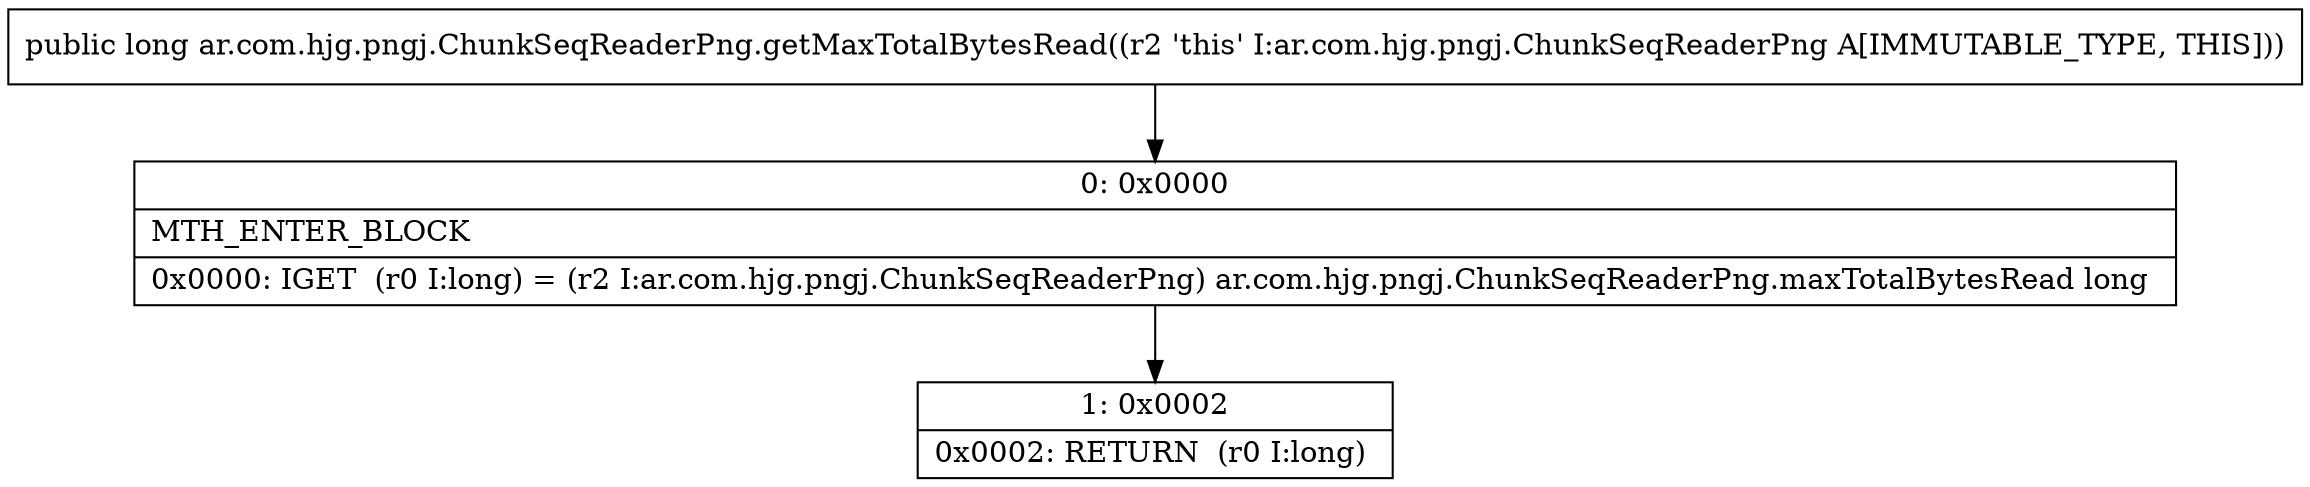 digraph "CFG forar.com.hjg.pngj.ChunkSeqReaderPng.getMaxTotalBytesRead()J" {
Node_0 [shape=record,label="{0\:\ 0x0000|MTH_ENTER_BLOCK\l|0x0000: IGET  (r0 I:long) = (r2 I:ar.com.hjg.pngj.ChunkSeqReaderPng) ar.com.hjg.pngj.ChunkSeqReaderPng.maxTotalBytesRead long \l}"];
Node_1 [shape=record,label="{1\:\ 0x0002|0x0002: RETURN  (r0 I:long) \l}"];
MethodNode[shape=record,label="{public long ar.com.hjg.pngj.ChunkSeqReaderPng.getMaxTotalBytesRead((r2 'this' I:ar.com.hjg.pngj.ChunkSeqReaderPng A[IMMUTABLE_TYPE, THIS])) }"];
MethodNode -> Node_0;
Node_0 -> Node_1;
}

